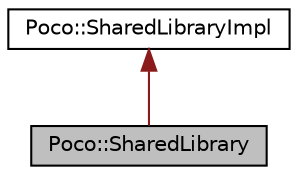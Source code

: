 digraph "Poco::SharedLibrary"
{
 // LATEX_PDF_SIZE
  edge [fontname="Helvetica",fontsize="10",labelfontname="Helvetica",labelfontsize="10"];
  node [fontname="Helvetica",fontsize="10",shape=record];
  Node1 [label="Poco::SharedLibrary",height=0.2,width=0.4,color="black", fillcolor="grey75", style="filled", fontcolor="black",tooltip=" "];
  Node2 -> Node1 [dir="back",color="firebrick4",fontsize="10",style="solid"];
  Node2 [label="Poco::SharedLibraryImpl",height=0.2,width=0.4,color="black", fillcolor="white", style="filled",URL="$classPoco_1_1SharedLibraryImpl.html",tooltip=" "];
}
